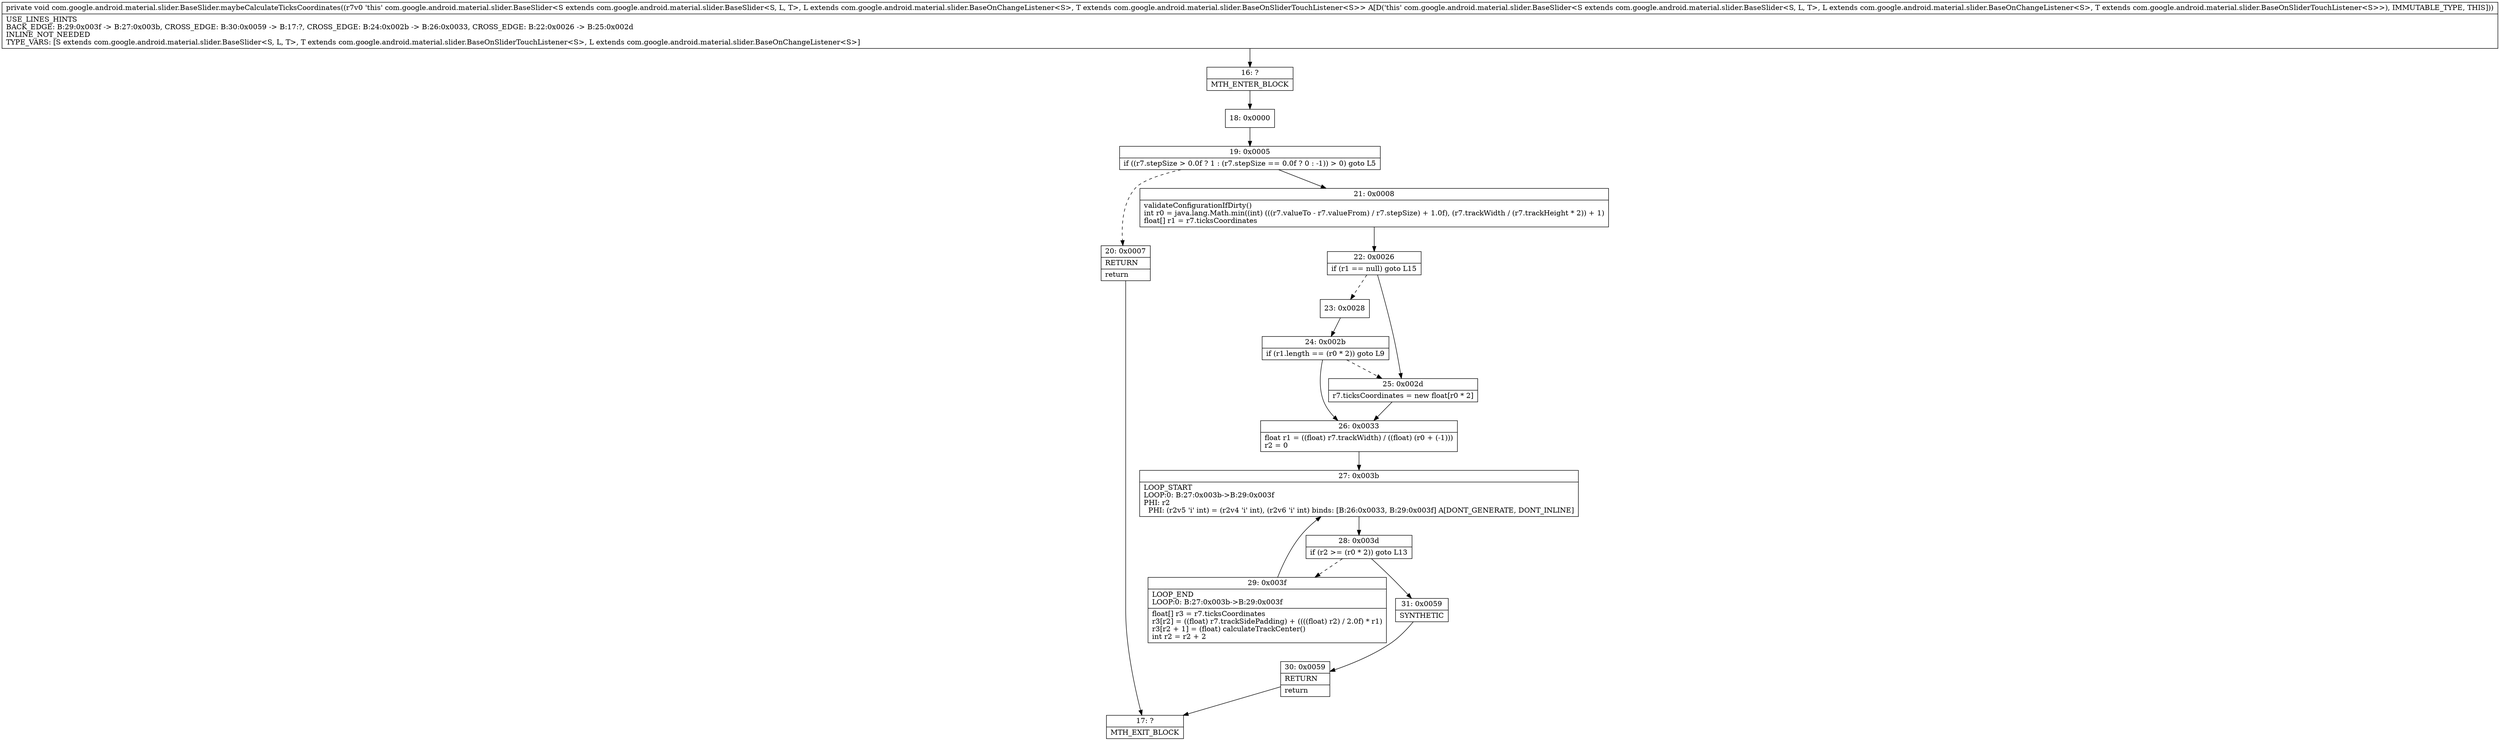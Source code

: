 digraph "CFG forcom.google.android.material.slider.BaseSlider.maybeCalculateTicksCoordinates()V" {
Node_16 [shape=record,label="{16\:\ ?|MTH_ENTER_BLOCK\l}"];
Node_18 [shape=record,label="{18\:\ 0x0000}"];
Node_19 [shape=record,label="{19\:\ 0x0005|if ((r7.stepSize \> 0.0f ? 1 : (r7.stepSize == 0.0f ? 0 : \-1)) \> 0) goto L5\l}"];
Node_20 [shape=record,label="{20\:\ 0x0007|RETURN\l|return\l}"];
Node_17 [shape=record,label="{17\:\ ?|MTH_EXIT_BLOCK\l}"];
Node_21 [shape=record,label="{21\:\ 0x0008|validateConfigurationIfDirty()\lint r0 = java.lang.Math.min((int) (((r7.valueTo \- r7.valueFrom) \/ r7.stepSize) + 1.0f), (r7.trackWidth \/ (r7.trackHeight * 2)) + 1)\lfloat[] r1 = r7.ticksCoordinates\l}"];
Node_22 [shape=record,label="{22\:\ 0x0026|if (r1 == null) goto L15\l}"];
Node_23 [shape=record,label="{23\:\ 0x0028}"];
Node_24 [shape=record,label="{24\:\ 0x002b|if (r1.length == (r0 * 2)) goto L9\l}"];
Node_26 [shape=record,label="{26\:\ 0x0033|float r1 = ((float) r7.trackWidth) \/ ((float) (r0 + (\-1)))\lr2 = 0\l}"];
Node_27 [shape=record,label="{27\:\ 0x003b|LOOP_START\lLOOP:0: B:27:0x003b\-\>B:29:0x003f\lPHI: r2 \l  PHI: (r2v5 'i' int) = (r2v4 'i' int), (r2v6 'i' int) binds: [B:26:0x0033, B:29:0x003f] A[DONT_GENERATE, DONT_INLINE]\l}"];
Node_28 [shape=record,label="{28\:\ 0x003d|if (r2 \>= (r0 * 2)) goto L13\l}"];
Node_29 [shape=record,label="{29\:\ 0x003f|LOOP_END\lLOOP:0: B:27:0x003b\-\>B:29:0x003f\l|float[] r3 = r7.ticksCoordinates\lr3[r2] = ((float) r7.trackSidePadding) + ((((float) r2) \/ 2.0f) * r1)\lr3[r2 + 1] = (float) calculateTrackCenter()\lint r2 = r2 + 2\l}"];
Node_31 [shape=record,label="{31\:\ 0x0059|SYNTHETIC\l}"];
Node_30 [shape=record,label="{30\:\ 0x0059|RETURN\l|return\l}"];
Node_25 [shape=record,label="{25\:\ 0x002d|r7.ticksCoordinates = new float[r0 * 2]\l}"];
MethodNode[shape=record,label="{private void com.google.android.material.slider.BaseSlider.maybeCalculateTicksCoordinates((r7v0 'this' com.google.android.material.slider.BaseSlider\<S extends com.google.android.material.slider.BaseSlider\<S, L, T\>, L extends com.google.android.material.slider.BaseOnChangeListener\<S\>, T extends com.google.android.material.slider.BaseOnSliderTouchListener\<S\>\> A[D('this' com.google.android.material.slider.BaseSlider\<S extends com.google.android.material.slider.BaseSlider\<S, L, T\>, L extends com.google.android.material.slider.BaseOnChangeListener\<S\>, T extends com.google.android.material.slider.BaseOnSliderTouchListener\<S\>\>), IMMUTABLE_TYPE, THIS]))  | USE_LINES_HINTS\lBACK_EDGE: B:29:0x003f \-\> B:27:0x003b, CROSS_EDGE: B:30:0x0059 \-\> B:17:?, CROSS_EDGE: B:24:0x002b \-\> B:26:0x0033, CROSS_EDGE: B:22:0x0026 \-\> B:25:0x002d\lINLINE_NOT_NEEDED\lTYPE_VARS: [S extends com.google.android.material.slider.BaseSlider\<S, L, T\>, T extends com.google.android.material.slider.BaseOnSliderTouchListener\<S\>, L extends com.google.android.material.slider.BaseOnChangeListener\<S\>]\l}"];
MethodNode -> Node_16;Node_16 -> Node_18;
Node_18 -> Node_19;
Node_19 -> Node_20[style=dashed];
Node_19 -> Node_21;
Node_20 -> Node_17;
Node_21 -> Node_22;
Node_22 -> Node_23[style=dashed];
Node_22 -> Node_25;
Node_23 -> Node_24;
Node_24 -> Node_25[style=dashed];
Node_24 -> Node_26;
Node_26 -> Node_27;
Node_27 -> Node_28;
Node_28 -> Node_29[style=dashed];
Node_28 -> Node_31;
Node_29 -> Node_27;
Node_31 -> Node_30;
Node_30 -> Node_17;
Node_25 -> Node_26;
}

